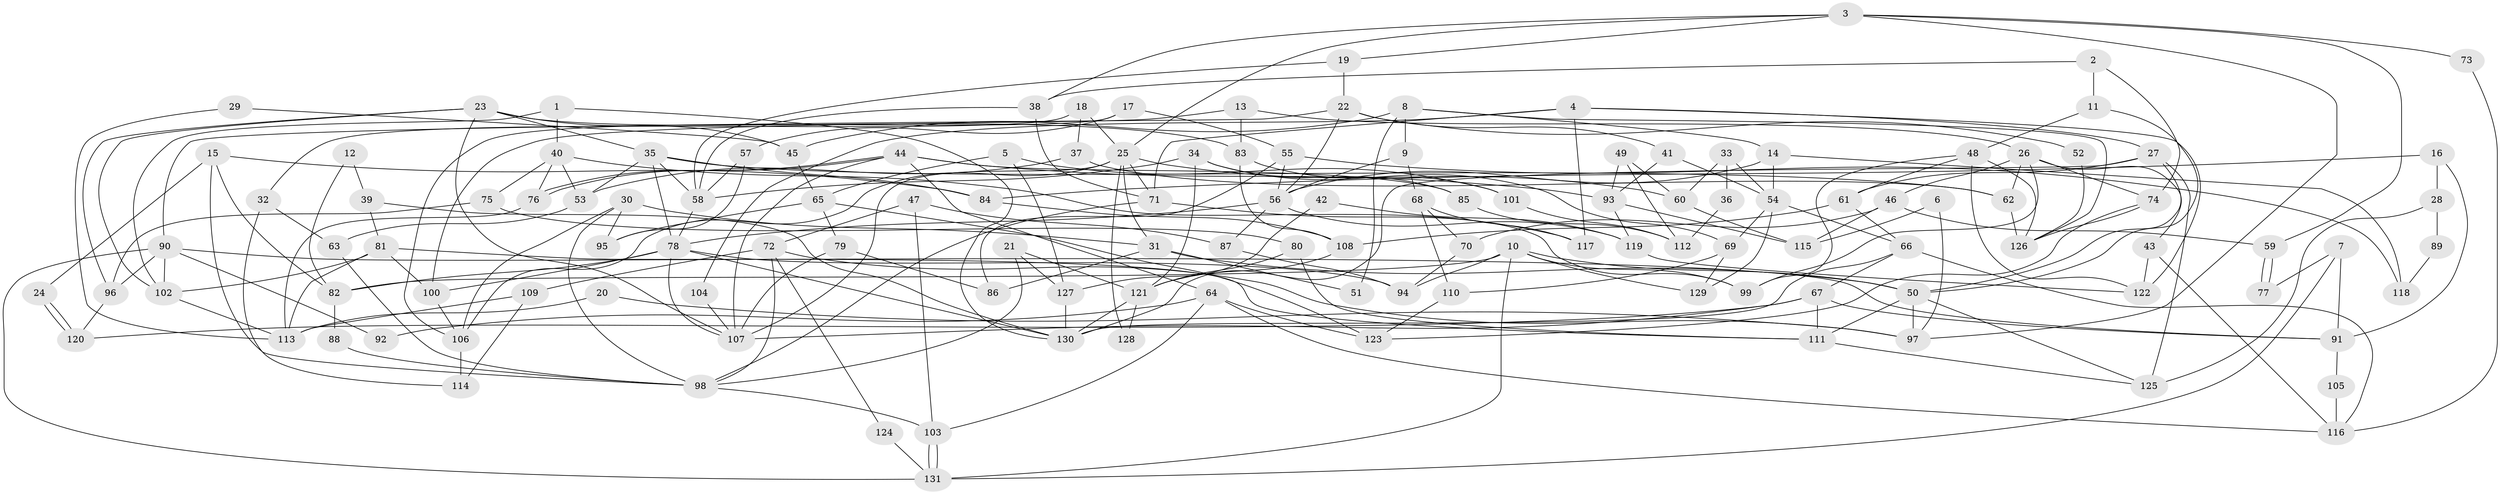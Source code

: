 // coarse degree distribution, {6: 0.07692307692307693, 8: 0.08974358974358974, 7: 0.11538461538461539, 3: 0.20512820512820512, 2: 0.14102564102564102, 5: 0.1282051282051282, 9: 0.07692307692307693, 4: 0.14102564102564102, 10: 0.01282051282051282, 13: 0.01282051282051282}
// Generated by graph-tools (version 1.1) at 2025/18/03/04/25 18:18:32]
// undirected, 131 vertices, 262 edges
graph export_dot {
graph [start="1"]
  node [color=gray90,style=filled];
  1;
  2;
  3;
  4;
  5;
  6;
  7;
  8;
  9;
  10;
  11;
  12;
  13;
  14;
  15;
  16;
  17;
  18;
  19;
  20;
  21;
  22;
  23;
  24;
  25;
  26;
  27;
  28;
  29;
  30;
  31;
  32;
  33;
  34;
  35;
  36;
  37;
  38;
  39;
  40;
  41;
  42;
  43;
  44;
  45;
  46;
  47;
  48;
  49;
  50;
  51;
  52;
  53;
  54;
  55;
  56;
  57;
  58;
  59;
  60;
  61;
  62;
  63;
  64;
  65;
  66;
  67;
  68;
  69;
  70;
  71;
  72;
  73;
  74;
  75;
  76;
  77;
  78;
  79;
  80;
  81;
  82;
  83;
  84;
  85;
  86;
  87;
  88;
  89;
  90;
  91;
  92;
  93;
  94;
  95;
  96;
  97;
  98;
  99;
  100;
  101;
  102;
  103;
  104;
  105;
  106;
  107;
  108;
  109;
  110;
  111;
  112;
  113;
  114;
  115;
  116;
  117;
  118;
  119;
  120;
  121;
  122;
  123;
  124;
  125;
  126;
  127;
  128;
  129;
  130;
  131;
  1 -- 102;
  1 -- 130;
  1 -- 40;
  2 -- 38;
  2 -- 74;
  2 -- 11;
  3 -- 59;
  3 -- 38;
  3 -- 19;
  3 -- 25;
  3 -- 73;
  3 -- 97;
  4 -- 117;
  4 -- 27;
  4 -- 71;
  4 -- 104;
  4 -- 122;
  5 -- 127;
  5 -- 101;
  5 -- 65;
  6 -- 97;
  6 -- 115;
  7 -- 131;
  7 -- 91;
  7 -- 77;
  8 -- 126;
  8 -- 45;
  8 -- 9;
  8 -- 14;
  8 -- 51;
  9 -- 56;
  9 -- 68;
  10 -- 50;
  10 -- 99;
  10 -- 82;
  10 -- 94;
  10 -- 129;
  10 -- 131;
  11 -- 50;
  11 -- 48;
  12 -- 39;
  12 -- 82;
  13 -- 100;
  13 -- 26;
  13 -- 83;
  14 -- 56;
  14 -- 54;
  14 -- 118;
  15 -- 82;
  15 -- 84;
  15 -- 24;
  15 -- 98;
  16 -- 84;
  16 -- 91;
  16 -- 28;
  17 -- 106;
  17 -- 55;
  17 -- 57;
  18 -- 32;
  18 -- 25;
  18 -- 37;
  19 -- 22;
  19 -- 58;
  20 -- 113;
  20 -- 97;
  21 -- 98;
  21 -- 121;
  21 -- 127;
  22 -- 56;
  22 -- 90;
  22 -- 41;
  22 -- 52;
  23 -- 35;
  23 -- 107;
  23 -- 45;
  23 -- 83;
  23 -- 96;
  23 -- 102;
  24 -- 120;
  24 -- 120;
  25 -- 71;
  25 -- 31;
  25 -- 60;
  25 -- 106;
  25 -- 107;
  25 -- 128;
  26 -- 43;
  26 -- 99;
  26 -- 46;
  26 -- 62;
  26 -- 74;
  27 -- 61;
  27 -- 50;
  27 -- 125;
  27 -- 130;
  28 -- 125;
  28 -- 89;
  29 -- 113;
  29 -- 45;
  30 -- 106;
  30 -- 31;
  30 -- 95;
  30 -- 98;
  31 -- 50;
  31 -- 51;
  31 -- 86;
  32 -- 114;
  32 -- 63;
  33 -- 60;
  33 -- 54;
  33 -- 36;
  34 -- 121;
  34 -- 58;
  34 -- 69;
  34 -- 85;
  35 -- 58;
  35 -- 78;
  35 -- 53;
  35 -- 62;
  35 -- 84;
  36 -- 112;
  37 -- 62;
  37 -- 53;
  38 -- 58;
  38 -- 71;
  39 -- 81;
  39 -- 130;
  40 -- 53;
  40 -- 75;
  40 -- 76;
  40 -- 99;
  41 -- 54;
  41 -- 93;
  42 -- 119;
  42 -- 127;
  43 -- 122;
  43 -- 116;
  44 -- 76;
  44 -- 76;
  44 -- 107;
  44 -- 64;
  44 -- 85;
  44 -- 93;
  45 -- 65;
  46 -- 70;
  46 -- 59;
  46 -- 115;
  47 -- 103;
  47 -- 72;
  47 -- 87;
  48 -- 122;
  48 -- 61;
  48 -- 99;
  48 -- 126;
  49 -- 60;
  49 -- 93;
  49 -- 112;
  50 -- 111;
  50 -- 125;
  50 -- 97;
  52 -- 126;
  53 -- 63;
  54 -- 69;
  54 -- 66;
  54 -- 129;
  55 -- 56;
  55 -- 86;
  55 -- 118;
  56 -- 87;
  56 -- 78;
  56 -- 119;
  57 -- 95;
  57 -- 58;
  58 -- 78;
  59 -- 77;
  59 -- 77;
  60 -- 115;
  61 -- 108;
  61 -- 66;
  62 -- 126;
  63 -- 98;
  64 -- 103;
  64 -- 92;
  64 -- 116;
  64 -- 123;
  65 -- 123;
  65 -- 79;
  65 -- 95;
  66 -- 67;
  66 -- 116;
  66 -- 130;
  67 -- 107;
  67 -- 91;
  67 -- 111;
  67 -- 120;
  68 -- 110;
  68 -- 70;
  68 -- 117;
  69 -- 129;
  69 -- 110;
  70 -- 94;
  71 -- 98;
  71 -- 117;
  72 -- 97;
  72 -- 98;
  72 -- 109;
  72 -- 124;
  73 -- 116;
  74 -- 126;
  74 -- 123;
  75 -- 96;
  75 -- 80;
  76 -- 113;
  78 -- 130;
  78 -- 82;
  78 -- 94;
  78 -- 100;
  78 -- 107;
  79 -- 107;
  79 -- 86;
  80 -- 111;
  80 -- 121;
  81 -- 113;
  81 -- 102;
  81 -- 100;
  81 -- 111;
  82 -- 88;
  83 -- 101;
  83 -- 108;
  84 -- 108;
  85 -- 112;
  87 -- 94;
  88 -- 98;
  89 -- 118;
  90 -- 96;
  90 -- 131;
  90 -- 91;
  90 -- 92;
  90 -- 102;
  91 -- 105;
  93 -- 115;
  93 -- 119;
  96 -- 120;
  98 -- 103;
  100 -- 106;
  101 -- 112;
  102 -- 113;
  103 -- 131;
  103 -- 131;
  104 -- 107;
  105 -- 116;
  106 -- 114;
  108 -- 121;
  109 -- 113;
  109 -- 114;
  110 -- 123;
  111 -- 125;
  119 -- 122;
  121 -- 130;
  121 -- 128;
  124 -- 131;
  127 -- 130;
}
